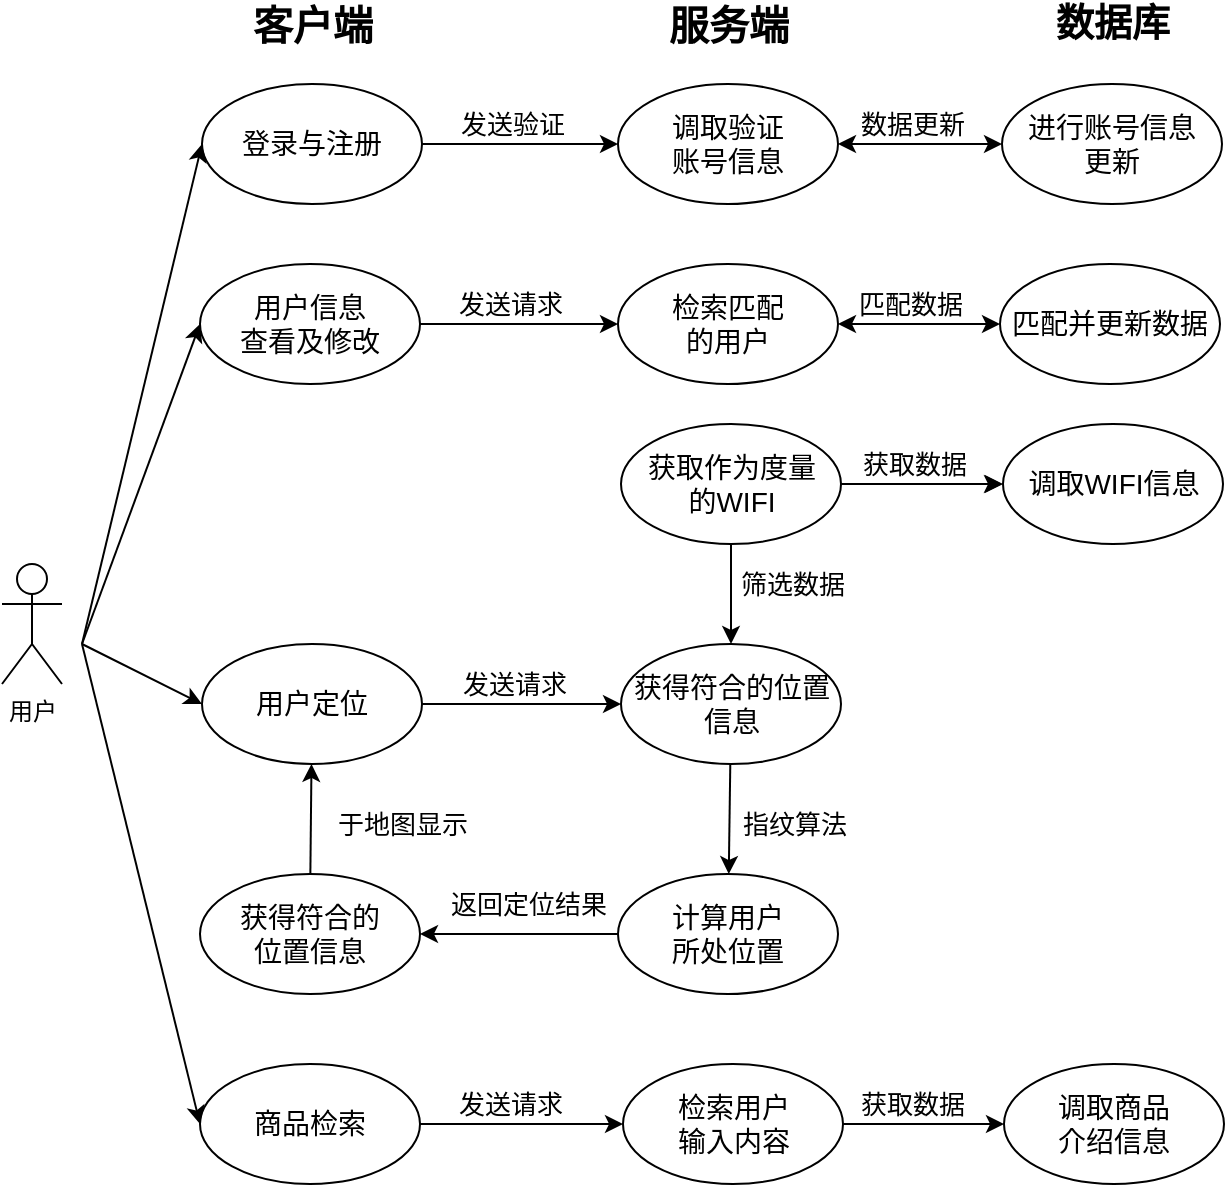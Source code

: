 <mxfile version="14.9.2" type="device"><diagram id="iYlHOFKLiSYU59hv0Pr1" name="Page-1"><mxGraphModel dx="1038" dy="529" grid="1" gridSize="10" guides="1" tooltips="1" connect="1" arrows="1" fold="1" page="1" pageScale="1" pageWidth="827" pageHeight="1169" math="0" shadow="0"><root><mxCell id="0"/><mxCell id="1" parent="0"/><mxCell id="t5uRNb_XQAr6qcs5HgpD-1" value="用户" style="shape=umlActor;verticalLabelPosition=bottom;verticalAlign=top;html=1;outlineConnect=0;" parent="1" vertex="1"><mxGeometry x="60" y="340" width="30" height="60" as="geometry"/></mxCell><mxCell id="t5uRNb_XQAr6qcs5HgpD-4" value="&lt;font size=&quot;1&quot;&gt;&lt;b style=&quot;font-size: 20px&quot;&gt;客户端&lt;/b&gt;&lt;/font&gt;" style="text;html=1;align=center;verticalAlign=middle;resizable=0;points=[];autosize=1;strokeColor=none;fontSize=14;" parent="1" vertex="1"><mxGeometry x="175" y="60" width="80" height="20" as="geometry"/></mxCell><mxCell id="t5uRNb_XQAr6qcs5HgpD-25" style="edgeStyle=orthogonalEdgeStyle;rounded=0;orthogonalLoop=1;jettySize=auto;html=1;exitX=1;exitY=0.5;exitDx=0;exitDy=0;entryX=0;entryY=0.5;entryDx=0;entryDy=0;fontSize=14;" parent="1" source="t5uRNb_XQAr6qcs5HgpD-7" target="t5uRNb_XQAr6qcs5HgpD-22" edge="1"><mxGeometry relative="1" as="geometry"/></mxCell><mxCell id="t5uRNb_XQAr6qcs5HgpD-7" value="登录与注册" style="ellipse;whiteSpace=wrap;html=1;fontSize=14;" parent="1" vertex="1"><mxGeometry x="160" y="100" width="110" height="60" as="geometry"/></mxCell><mxCell id="t5uRNb_XQAr6qcs5HgpD-8" value="" style="endArrow=classic;html=1;fontSize=14;entryX=0;entryY=0.5;entryDx=0;entryDy=0;" parent="1" target="t5uRNb_XQAr6qcs5HgpD-7" edge="1"><mxGeometry width="50" height="50" relative="1" as="geometry"><mxPoint x="100" y="380" as="sourcePoint"/><mxPoint x="150" y="220" as="targetPoint"/></mxGeometry></mxCell><mxCell id="t5uRNb_XQAr6qcs5HgpD-9" value="用户定位" style="ellipse;whiteSpace=wrap;html=1;fontSize=14;" parent="1" vertex="1"><mxGeometry x="160" y="380" width="110" height="60" as="geometry"/></mxCell><mxCell id="t5uRNb_XQAr6qcs5HgpD-10" value="" style="endArrow=classic;html=1;fontSize=14;entryX=0;entryY=0.5;entryDx=0;entryDy=0;" parent="1" target="t5uRNb_XQAr6qcs5HgpD-9" edge="1"><mxGeometry width="50" height="50" relative="1" as="geometry"><mxPoint x="100" y="380" as="sourcePoint"/><mxPoint x="150" y="260" as="targetPoint"/></mxGeometry></mxCell><mxCell id="t5uRNb_XQAr6qcs5HgpD-11" value="&lt;font size=&quot;1&quot;&gt;&lt;b style=&quot;font-size: 20px&quot;&gt;服务端&lt;/b&gt;&lt;/font&gt;" style="text;html=1;align=center;verticalAlign=middle;resizable=0;points=[];autosize=1;strokeColor=none;fontSize=14;" parent="1" vertex="1"><mxGeometry x="383" y="60" width="80" height="20" as="geometry"/></mxCell><mxCell id="t5uRNb_XQAr6qcs5HgpD-12" value="获得符合的位置信息" style="ellipse;whiteSpace=wrap;html=1;fontSize=14;" parent="1" vertex="1"><mxGeometry x="369.5" y="380" width="110" height="60" as="geometry"/></mxCell><mxCell id="t5uRNb_XQAr6qcs5HgpD-13" value="" style="endArrow=classic;html=1;fontSize=14;exitX=1;exitY=0.5;exitDx=0;exitDy=0;entryX=0;entryY=0.5;entryDx=0;entryDy=0;" parent="1" source="t5uRNb_XQAr6qcs5HgpD-9" target="t5uRNb_XQAr6qcs5HgpD-12" edge="1"><mxGeometry width="50" height="50" relative="1" as="geometry"><mxPoint x="300.5" y="440" as="sourcePoint"/><mxPoint x="350.5" y="390" as="targetPoint"/></mxGeometry></mxCell><mxCell id="t5uRNb_XQAr6qcs5HgpD-14" value="&lt;font style=&quot;font-size: 13px&quot;&gt;发送请求&lt;/font&gt;" style="text;html=1;align=center;verticalAlign=middle;resizable=0;points=[];autosize=1;strokeColor=none;fontSize=14;" parent="1" vertex="1"><mxGeometry x="280.5" y="390" width="70" height="20" as="geometry"/></mxCell><mxCell id="t5uRNb_XQAr6qcs5HgpD-16" value="&lt;font size=&quot;1&quot;&gt;&lt;b style=&quot;font-size: 19px&quot;&gt;数据库&lt;/b&gt;&lt;/font&gt;" style="text;html=1;align=center;verticalAlign=middle;resizable=0;points=[];autosize=1;strokeColor=none;fontSize=14;" parent="1" vertex="1"><mxGeometry x="580" y="60" width="70" height="20" as="geometry"/></mxCell><mxCell id="t5uRNb_XQAr6qcs5HgpD-22" value="调取验证&lt;br&gt;账号信息" style="ellipse;whiteSpace=wrap;html=1;fontSize=14;" parent="1" vertex="1"><mxGeometry x="368" y="100" width="110" height="60" as="geometry"/></mxCell><mxCell id="t5uRNb_XQAr6qcs5HgpD-23" value="" style="endArrow=classic;startArrow=classic;html=1;fontSize=14;exitX=1;exitY=0.5;exitDx=0;exitDy=0;entryX=0;entryY=0.5;entryDx=0;entryDy=0;" parent="1" source="t5uRNb_XQAr6qcs5HgpD-22" target="t5uRNb_XQAr6qcs5HgpD-24" edge="1"><mxGeometry width="50" height="50" relative="1" as="geometry"><mxPoint x="500" y="170" as="sourcePoint"/><mxPoint x="550" y="120" as="targetPoint"/></mxGeometry></mxCell><mxCell id="t5uRNb_XQAr6qcs5HgpD-24" value="进行账号信息&lt;br&gt;更新" style="ellipse;whiteSpace=wrap;html=1;fontSize=14;" parent="1" vertex="1"><mxGeometry x="560" y="100" width="110" height="60" as="geometry"/></mxCell><mxCell id="t5uRNb_XQAr6qcs5HgpD-26" value="&lt;font style=&quot;font-size: 13px&quot;&gt;发送验证&lt;/font&gt;" style="text;html=1;align=center;verticalAlign=middle;resizable=0;points=[];autosize=1;strokeColor=none;fontSize=14;" parent="1" vertex="1"><mxGeometry x="280" y="110" width="70" height="20" as="geometry"/></mxCell><mxCell id="t5uRNb_XQAr6qcs5HgpD-28" value="&lt;font style=&quot;font-size: 13px&quot;&gt;数据更新&lt;/font&gt;" style="text;html=1;align=center;verticalAlign=middle;resizable=0;points=[];autosize=1;strokeColor=none;fontSize=14;" parent="1" vertex="1"><mxGeometry x="480" y="110" width="70" height="20" as="geometry"/></mxCell><mxCell id="t5uRNb_XQAr6qcs5HgpD-29" value="" style="endArrow=classic;html=1;fontSize=14;entryX=0;entryY=0.5;entryDx=0;entryDy=0;" parent="1" target="t5uRNb_XQAr6qcs5HgpD-30" edge="1"><mxGeometry width="50" height="50" relative="1" as="geometry"><mxPoint x="100" y="380" as="sourcePoint"/><mxPoint x="150" y="320" as="targetPoint"/></mxGeometry></mxCell><mxCell id="t5uRNb_XQAr6qcs5HgpD-30" value="用户信息&lt;br&gt;查看及修改" style="ellipse;whiteSpace=wrap;html=1;fontSize=14;" parent="1" vertex="1"><mxGeometry x="159" y="190" width="110" height="60" as="geometry"/></mxCell><mxCell id="t5uRNb_XQAr6qcs5HgpD-33" value="检索匹配&lt;br&gt;的用户" style="ellipse;whiteSpace=wrap;html=1;fontSize=14;" parent="1" vertex="1"><mxGeometry x="368" y="190" width="110" height="60" as="geometry"/></mxCell><mxCell id="t5uRNb_XQAr6qcs5HgpD-35" value="匹配并更新数据" style="ellipse;whiteSpace=wrap;html=1;fontSize=14;" parent="1" vertex="1"><mxGeometry x="559" y="190" width="110" height="60" as="geometry"/></mxCell><mxCell id="t5uRNb_XQAr6qcs5HgpD-37" value="&lt;font style=&quot;font-size: 13px&quot;&gt;匹配数据&lt;/font&gt;" style="text;html=1;align=center;verticalAlign=middle;resizable=0;points=[];autosize=1;strokeColor=none;fontSize=14;" parent="1" vertex="1"><mxGeometry x="479" y="200" width="70" height="20" as="geometry"/></mxCell><mxCell id="t5uRNb_XQAr6qcs5HgpD-39" value="" style="endArrow=classic;html=1;fontSize=14;exitX=1;exitY=0.5;exitDx=0;exitDy=0;entryX=0;entryY=0.5;entryDx=0;entryDy=0;" parent="1" source="t5uRNb_XQAr6qcs5HgpD-30" target="t5uRNb_XQAr6qcs5HgpD-33" edge="1"><mxGeometry width="50" height="50" relative="1" as="geometry"><mxPoint x="409" y="340" as="sourcePoint"/><mxPoint x="459" y="290" as="targetPoint"/></mxGeometry></mxCell><mxCell id="t5uRNb_XQAr6qcs5HgpD-40" value="&lt;font style=&quot;font-size: 13px&quot;&gt;发送请求&lt;/font&gt;" style="text;html=1;align=center;verticalAlign=middle;resizable=0;points=[];autosize=1;strokeColor=none;fontSize=14;rotation=0;" parent="1" vertex="1"><mxGeometry x="279" y="200" width="70" height="20" as="geometry"/></mxCell><mxCell id="t5uRNb_XQAr6qcs5HgpD-41" value="获取作为度量&lt;br&gt;的WIFI" style="ellipse;whiteSpace=wrap;html=1;fontSize=14;" parent="1" vertex="1"><mxGeometry x="369.5" y="270" width="110" height="60" as="geometry"/></mxCell><mxCell id="t5uRNb_XQAr6qcs5HgpD-45" value="调取WIFI信息" style="ellipse;whiteSpace=wrap;html=1;fontSize=14;" parent="1" vertex="1"><mxGeometry x="560.5" y="270" width="110" height="60" as="geometry"/></mxCell><mxCell id="t5uRNb_XQAr6qcs5HgpD-48" value="&lt;font style=&quot;font-size: 13px&quot;&gt;获取数据&lt;/font&gt;" style="text;html=1;align=center;verticalAlign=middle;resizable=0;points=[];autosize=1;strokeColor=none;fontSize=14;" parent="1" vertex="1"><mxGeometry x="480.5" y="280" width="70" height="20" as="geometry"/></mxCell><mxCell id="8G9YlpjY_kfh-gGrIdjS-1" value="" style="endArrow=classic;startArrow=classic;html=1;" parent="1" source="t5uRNb_XQAr6qcs5HgpD-33" target="t5uRNb_XQAr6qcs5HgpD-35" edge="1"><mxGeometry width="50" height="50" relative="1" as="geometry"><mxPoint x="579" y="350" as="sourcePoint"/><mxPoint x="629" y="300" as="targetPoint"/></mxGeometry></mxCell><mxCell id="8G9YlpjY_kfh-gGrIdjS-2" value="" style="endArrow=classic;html=1;" parent="1" source="t5uRNb_XQAr6qcs5HgpD-41" target="t5uRNb_XQAr6qcs5HgpD-45" edge="1"><mxGeometry width="50" height="50" relative="1" as="geometry"><mxPoint x="620.5" y="400" as="sourcePoint"/><mxPoint x="670.5" y="350" as="targetPoint"/></mxGeometry></mxCell><mxCell id="8G9YlpjY_kfh-gGrIdjS-4" value="" style="endArrow=classic;html=1;" parent="1" source="t5uRNb_XQAr6qcs5HgpD-41" target="t5uRNb_XQAr6qcs5HgpD-12" edge="1"><mxGeometry width="50" height="50" relative="1" as="geometry"><mxPoint x="510" y="650" as="sourcePoint"/><mxPoint x="560" y="600" as="targetPoint"/></mxGeometry></mxCell><mxCell id="8G9YlpjY_kfh-gGrIdjS-5" value="&lt;font style=&quot;font-size: 13px&quot;&gt;筛选数据&lt;/font&gt;" style="text;html=1;align=center;verticalAlign=middle;resizable=0;points=[];autosize=1;strokeColor=none;rotation=0;" parent="1" vertex="1"><mxGeometry x="420" y="340" width="70" height="20" as="geometry"/></mxCell><mxCell id="8G9YlpjY_kfh-gGrIdjS-8" value="计算用户&lt;br&gt;所处位置" style="ellipse;whiteSpace=wrap;html=1;fontSize=14;" parent="1" vertex="1"><mxGeometry x="368" y="495" width="110" height="60" as="geometry"/></mxCell><mxCell id="8G9YlpjY_kfh-gGrIdjS-9" value="" style="endArrow=classic;html=1;" parent="1" source="t5uRNb_XQAr6qcs5HgpD-12" target="8G9YlpjY_kfh-gGrIdjS-8" edge="1"><mxGeometry width="50" height="50" relative="1" as="geometry"><mxPoint x="290" y="670" as="sourcePoint"/><mxPoint x="340" y="620" as="targetPoint"/></mxGeometry></mxCell><mxCell id="8G9YlpjY_kfh-gGrIdjS-11" value="获得符合的&lt;br&gt;位置信息" style="ellipse;whiteSpace=wrap;html=1;fontSize=14;" parent="1" vertex="1"><mxGeometry x="159" y="495" width="110" height="60" as="geometry"/></mxCell><mxCell id="8G9YlpjY_kfh-gGrIdjS-12" value="&lt;font style=&quot;font-size: 13px&quot;&gt;指纹算法&lt;/font&gt;" style="text;html=1;align=center;verticalAlign=middle;resizable=0;points=[];autosize=1;strokeColor=none;" parent="1" vertex="1"><mxGeometry x="420.5" y="460" width="70" height="20" as="geometry"/></mxCell><mxCell id="8G9YlpjY_kfh-gGrIdjS-13" value="" style="endArrow=classic;html=1;" parent="1" source="8G9YlpjY_kfh-gGrIdjS-8" target="8G9YlpjY_kfh-gGrIdjS-11" edge="1"><mxGeometry width="50" height="50" relative="1" as="geometry"><mxPoint x="260" y="650" as="sourcePoint"/><mxPoint x="310" y="600" as="targetPoint"/></mxGeometry></mxCell><mxCell id="8G9YlpjY_kfh-gGrIdjS-14" value="&lt;font style=&quot;font-size: 13px&quot;&gt;返回定位结果&lt;/font&gt;" style="text;html=1;align=center;verticalAlign=middle;resizable=0;points=[];autosize=1;strokeColor=none;" parent="1" vertex="1"><mxGeometry x="278" y="500" width="90" height="20" as="geometry"/></mxCell><mxCell id="8G9YlpjY_kfh-gGrIdjS-15" value="" style="endArrow=classic;html=1;" parent="1" source="8G9YlpjY_kfh-gGrIdjS-11" target="t5uRNb_XQAr6qcs5HgpD-9" edge="1"><mxGeometry width="50" height="50" relative="1" as="geometry"><mxPoint x="140" y="650" as="sourcePoint"/><mxPoint x="190" y="600" as="targetPoint"/></mxGeometry></mxCell><mxCell id="8G9YlpjY_kfh-gGrIdjS-16" value="&lt;font style=&quot;font-size: 13px&quot;&gt;于地图显示&lt;/font&gt;" style="text;html=1;align=center;verticalAlign=middle;resizable=0;points=[];autosize=1;strokeColor=none;" parent="1" vertex="1"><mxGeometry x="220" y="460" width="80" height="20" as="geometry"/></mxCell><mxCell id="FMEW-McidnMzzsK8LP2k-1" value="商品检索" style="ellipse;whiteSpace=wrap;html=1;fontSize=14;" vertex="1" parent="1"><mxGeometry x="159" y="590" width="110" height="60" as="geometry"/></mxCell><mxCell id="FMEW-McidnMzzsK8LP2k-2" value="检索用户&lt;br&gt;输入内容" style="ellipse;whiteSpace=wrap;html=1;fontSize=14;" vertex="1" parent="1"><mxGeometry x="370.5" y="590" width="110" height="60" as="geometry"/></mxCell><mxCell id="FMEW-McidnMzzsK8LP2k-3" value="调取商品&lt;br&gt;介绍信息" style="ellipse;whiteSpace=wrap;html=1;fontSize=14;" vertex="1" parent="1"><mxGeometry x="561" y="590" width="110" height="60" as="geometry"/></mxCell><mxCell id="FMEW-McidnMzzsK8LP2k-4" value="" style="endArrow=classic;html=1;fontSize=14;" edge="1" parent="1" source="FMEW-McidnMzzsK8LP2k-1" target="FMEW-McidnMzzsK8LP2k-2"><mxGeometry width="50" height="50" relative="1" as="geometry"><mxPoint x="279" y="620" as="sourcePoint"/><mxPoint x="340" y="650" as="targetPoint"/><Array as="points"><mxPoint x="328.5" y="620"/></Array></mxGeometry></mxCell><mxCell id="FMEW-McidnMzzsK8LP2k-5" value="&lt;font style=&quot;font-size: 13px&quot;&gt;发送请求&lt;/font&gt;" style="text;html=1;align=center;verticalAlign=middle;resizable=0;points=[];autosize=1;strokeColor=none;fontSize=14;rotation=0;" vertex="1" parent="1"><mxGeometry x="279" y="600" width="70" height="20" as="geometry"/></mxCell><mxCell id="FMEW-McidnMzzsK8LP2k-6" value="" style="endArrow=classic;html=1;" edge="1" parent="1"><mxGeometry width="50" height="50" relative="1" as="geometry"><mxPoint x="479" y="300" as="sourcePoint"/><mxPoint x="560" y="300" as="targetPoint"/></mxGeometry></mxCell><mxCell id="FMEW-McidnMzzsK8LP2k-7" value="&lt;font style=&quot;font-size: 13px&quot;&gt;获取数据&lt;/font&gt;" style="text;html=1;align=center;verticalAlign=middle;resizable=0;points=[];autosize=1;strokeColor=none;fontSize=14;" vertex="1" parent="1"><mxGeometry x="480" y="600" width="70" height="20" as="geometry"/></mxCell><mxCell id="FMEW-McidnMzzsK8LP2k-8" value="" style="endArrow=classic;html=1;" edge="1" parent="1" source="FMEW-McidnMzzsK8LP2k-2" target="FMEW-McidnMzzsK8LP2k-3"><mxGeometry width="50" height="50" relative="1" as="geometry"><mxPoint x="489.5" y="619" as="sourcePoint"/><mxPoint x="570.5" y="619" as="targetPoint"/></mxGeometry></mxCell><mxCell id="FMEW-McidnMzzsK8LP2k-9" value="" style="endArrow=classic;html=1;fontSize=14;entryX=0;entryY=0.5;entryDx=0;entryDy=0;" edge="1" parent="1" target="FMEW-McidnMzzsK8LP2k-1"><mxGeometry width="50" height="50" relative="1" as="geometry"><mxPoint x="100" y="380" as="sourcePoint"/><mxPoint x="170" y="420" as="targetPoint"/></mxGeometry></mxCell></root></mxGraphModel></diagram></mxfile>
